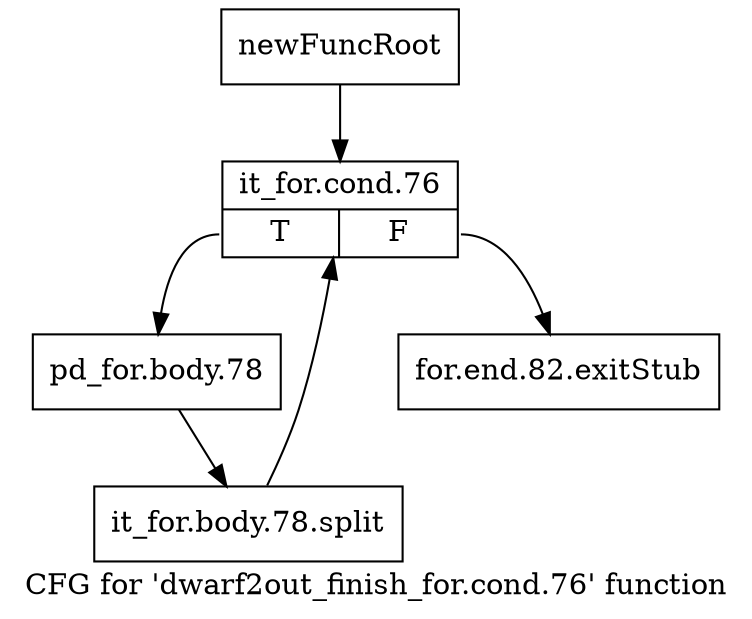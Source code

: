 digraph "CFG for 'dwarf2out_finish_for.cond.76' function" {
	label="CFG for 'dwarf2out_finish_for.cond.76' function";

	Node0xabc8cb0 [shape=record,label="{newFuncRoot}"];
	Node0xabc8cb0 -> Node0xabc8d50;
	Node0xabc8d00 [shape=record,label="{for.end.82.exitStub}"];
	Node0xabc8d50 [shape=record,label="{it_for.cond.76|{<s0>T|<s1>F}}"];
	Node0xabc8d50:s0 -> Node0xabc8da0;
	Node0xabc8d50:s1 -> Node0xabc8d00;
	Node0xabc8da0 [shape=record,label="{pd_for.body.78}"];
	Node0xabc8da0 -> Node0xf2748b0;
	Node0xf2748b0 [shape=record,label="{it_for.body.78.split}"];
	Node0xf2748b0 -> Node0xabc8d50;
}
